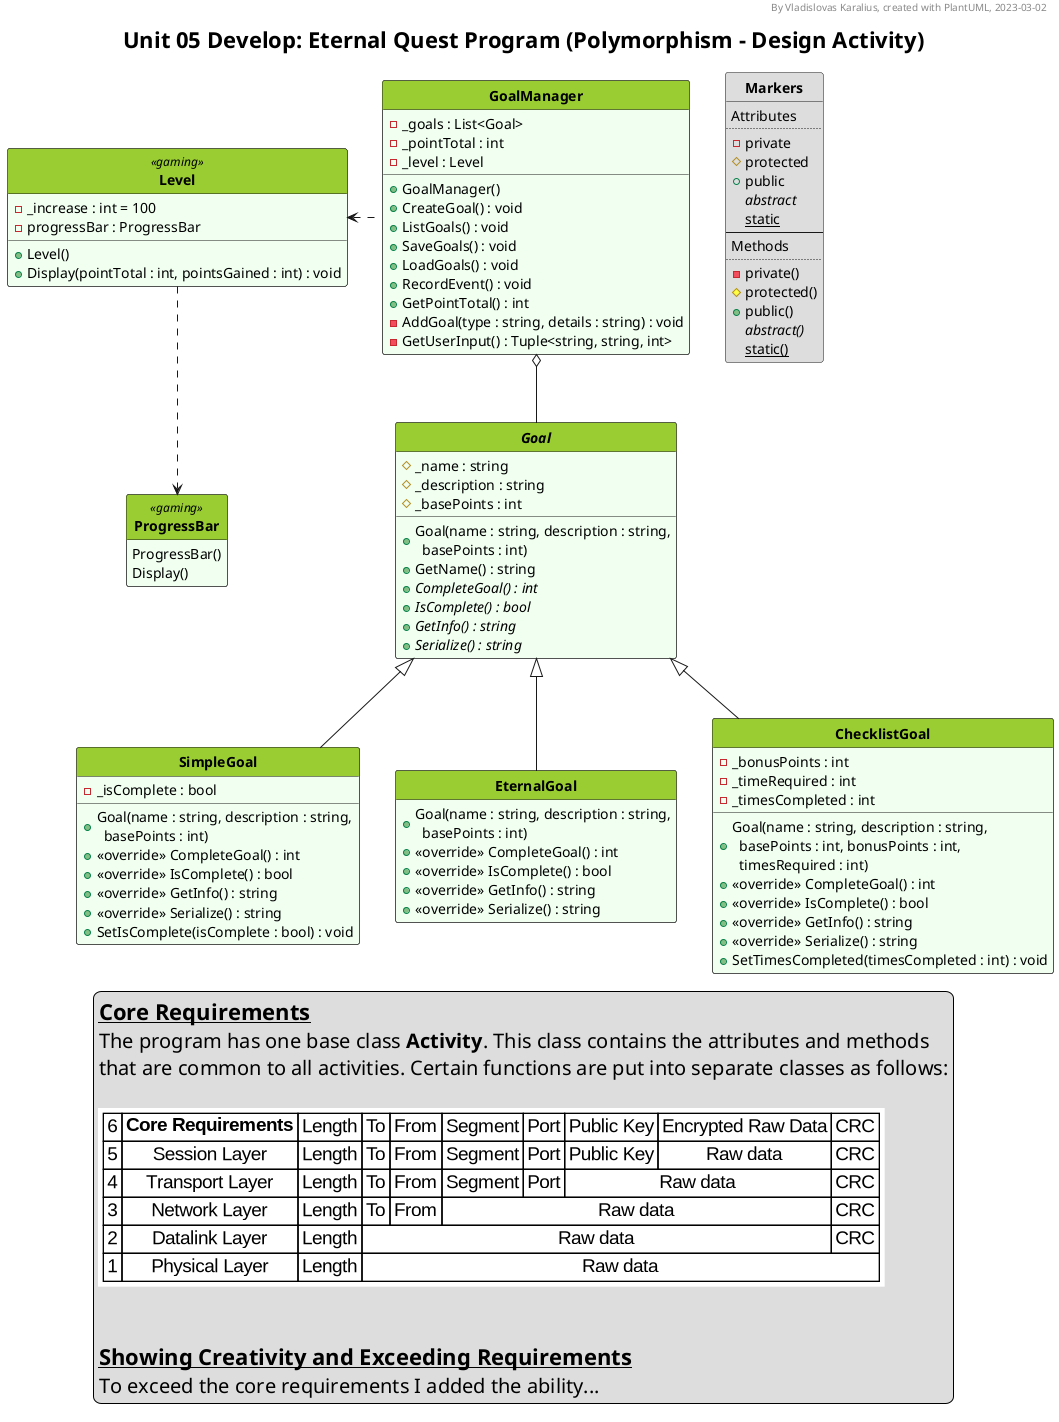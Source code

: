 @startuml UML_diagram

'--Formatting options--
hide circle
hide empty members
'skinparam classAttributeIconSize 0
skinparam style strictuml
'skinparam groupInheritance 2
'skinparam linetype ortho
'skinparam Nodesep 15
'skinparam Ranksep 25
'left to right direction

'--Styling--
'skinparam BackgroundColor White/LightGreen
skinparam TitleFontSize 22

<style>
classDiagram {
  class {
    '-attributes and methods-
    'FontSize 14
    'FontColor black
    'BackgroundColor #fefece
    BackgroundColor #f0fff0
    'RoundCorner 0
    '-class name-
    header {
      'FontSize 12
      'FontColor Black
      FontStyle bold
      BackgroundColor YellowGreen
    }
  }
  note {
    BackgroundColor Yellow
  }
  legend {
    FontSize 20
  }
</style>

'--Header, title, caption--
header By Vladislovas Karalius, created with PlantUML, 2023-03-02
title Unit 05 Develop: Eternal Quest Program (Polymorphism - Design Activity)
'caption <:warning:> Constructors without parameters are not shown in this diagram

' Dummy class that explains visibility symbols
class Markers #dddddd {
Attributes
..
- private
# protected
+ public
{abstract} abstract
{static} static
--
Methods
..
- private()
# protected()
+ public()
{abstract} abstract()
{static} static()
}

'Goal -right[hidden]- Markers

'--Main--
class GoalManager{
  - _goals : List<Goal>
  - _pointTotal : int
  - _level : Level
  + GoalManager()
  + CreateGoal() : void
  + ListGoals() : void
  + SaveGoals() : void
  + LoadGoals() : void
  + RecordEvent() : void
  + GetPointTotal() : int
  - AddGoal(type : string, details : string) : void
  - GetUserInput() : Tuple<string, string, int>
}

GoalManager o-- Goal

class Level <<gaming>> {
  - _increase : int = 100
  - progressBar : ProgressBar
  + Level()
  + Display(pointTotal : int, pointsGained : int) : void
}

GoalManager .left> Level

class ProgressBar <<gaming>> {
  ProgressBar()
  Display()
}

Level ..> ProgressBar

abstract class Goal {
  # _name : string
  # _description : string
  # _basePoints : int
  + Goal(name : string, description : string,\n  basePoints : int)
  + GetName() : string
  + {abstract} CompleteGoal() : int
  + {abstract} IsComplete() : bool
  + {abstract} GetInfo() : string
  + {abstract} Serialize() : string
}

class SimpleGoal extends Goal {
  - _isComplete : bool
  + Goal(name : string, description : string,\n  basePoints : int)
  + <<override>> CompleteGoal() : int
  + <<override>> IsComplete() : bool
  + <<override>> GetInfo() : string
  + <<override>> Serialize() : string
  + SetIsComplete(isComplete : bool) : void
}

class EternalGoal extends Goal {
  + Goal(name : string, description : string,\n  basePoints : int)
  + <<override>> CompleteGoal() : int
  + <<override>> IsComplete() : bool
  + <<override>> GetInfo() : string
  + <<override>> Serialize() : string
}

class ChecklistGoal extends Goal {
  - _bonusPoints : int
  - _timeRequired : int
  - _timesCompleted : int
  + Goal(name : string, description : string,\n  basePoints : int, bonusPoints : int,\n  timesRequired : int)
  + <<override>> CompleteGoal() : int
  + <<override>> IsComplete() : bool
  + <<override>> GetInfo() : string
  + <<override>> Serialize() : string
  + SetTimesCompleted(timesCompleted : int) : void
}

'--Description--
legend bottom
<size:22>__**Core Requirements**__
The program has one base class **Activity**. This class contains the attributes and methods
that are common to all activities. Certain functions are put into separate classes as follows:

{{
digraph foo {
    b [shape=none, margin=0
  label=<<font face = "Arial"><table border='0' cellborder='1' cellspacing='0'>
   <th>
    <td>6</td>
    <td><b>Core Requirements</b></td>
    <td>Length</td>
    <td>To</td>
    <td>From</td>
    <td>Segment</td>
    <td>Port</td>
    <td>Public Key</td>
    <td colspan="2">Encrypted Raw Data</td>
    <td>CRC</td>
  </th>
  <tr>
    <td>5</td>
    <td>Session Layer</td>
    <td>Length</td>
    <td>To</td>
    <td>From</td>
    <td>Segment</td>
    <td>Port</td>
    <td>Public Key</td>
    <td colspan="2">Raw data</td>
    <td>CRC</td>
  </tr>
  <tr>
    <td>4</td>
    <td>Transport Layer</td>
    <td>Length</td>
    <td>To</td>
    <td>From</td>
    <td>Segment</td>
    <td>Port</td>
    <td colspan="3">Raw data</td>
    <td>CRC</td>
  </tr>
  <tr>
    <td>3</td>
    <td>Network Layer</td>
    <td>Length</td>
    <td>To</td>
    <td>From</td>
    <td colspan="5">Raw data</td>
    <td>CRC</td>
  </tr>
  <tr>
    <td>2</td>
    <td>Datalink Layer</td>
    <td>Length</td>
    <td colspan="7">Raw data</td>
    <td>CRC</td>
  </tr>
  <tr>
    <td>1</td>
    <td>Physical Layer</td>
    <td>Length</td>
    <td colspan="8">Raw data</td>
  </tr>
</table></font>>
  ];
}
}}


<size:22>__**Showing Creativity and Exceeding Requirements**__
To exceed the core requirements I added the ability...
endlegend

@enduml